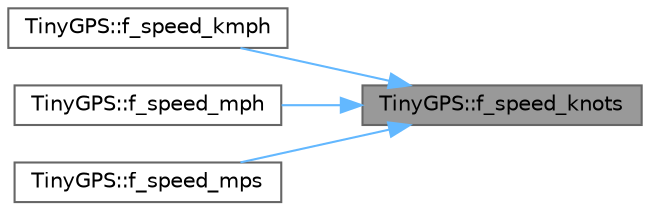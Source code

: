 digraph "TinyGPS::f_speed_knots"
{
 // LATEX_PDF_SIZE
  bgcolor="transparent";
  edge [fontname=Helvetica,fontsize=10,labelfontname=Helvetica,labelfontsize=10];
  node [fontname=Helvetica,fontsize=10,shape=box,height=0.2,width=0.4];
  rankdir="RL";
  Node1 [id="Node000001",label="TinyGPS::f_speed_knots",height=0.2,width=0.4,color="gray40", fillcolor="grey60", style="filled", fontcolor="black",tooltip=" "];
  Node1 -> Node2 [id="edge4_Node000001_Node000002",dir="back",color="steelblue1",style="solid",tooltip=" "];
  Node2 [id="Node000002",label="TinyGPS::f_speed_kmph",height=0.2,width=0.4,color="grey40", fillcolor="white", style="filled",URL="$class_tiny_g_p_s.html#a9cfc388eba14bd0d833958970b68763c",tooltip=" "];
  Node1 -> Node3 [id="edge5_Node000001_Node000003",dir="back",color="steelblue1",style="solid",tooltip=" "];
  Node3 [id="Node000003",label="TinyGPS::f_speed_mph",height=0.2,width=0.4,color="grey40", fillcolor="white", style="filled",URL="$class_tiny_g_p_s.html#a7c3c51c4df168ef2b1583a86d8deff34",tooltip=" "];
  Node1 -> Node4 [id="edge6_Node000001_Node000004",dir="back",color="steelblue1",style="solid",tooltip=" "];
  Node4 [id="Node000004",label="TinyGPS::f_speed_mps",height=0.2,width=0.4,color="grey40", fillcolor="white", style="filled",URL="$class_tiny_g_p_s.html#a50bf6df367912942e294de13170cb1e0",tooltip=" "];
}
